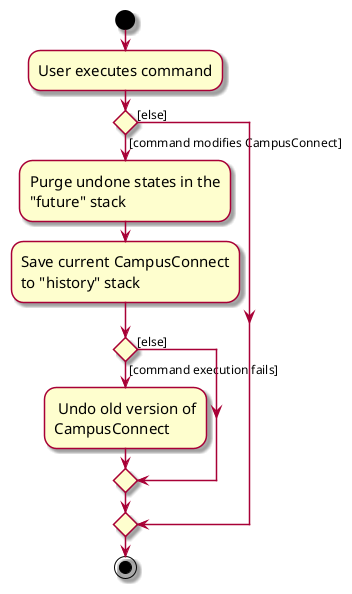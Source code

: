 @startuml
skin rose
skinparam ActivityFontSize 15
skinparam ArrowFontSize 12
start
:User executes command;

'Since the beta syntax does not support placing the condition outside the
'diamond we place it as the true branch instead.

if () then ([command modifies CampusConnect])
    :Purge undone states in the
    "future" stack;
    :Save current CampusConnect
    to "history" stack;
    if () then ([command execution fails])
    : Undo old version of
    CampusConnect;
    else ([else])
    endif
else ([else])
endif
stop
@enduml
